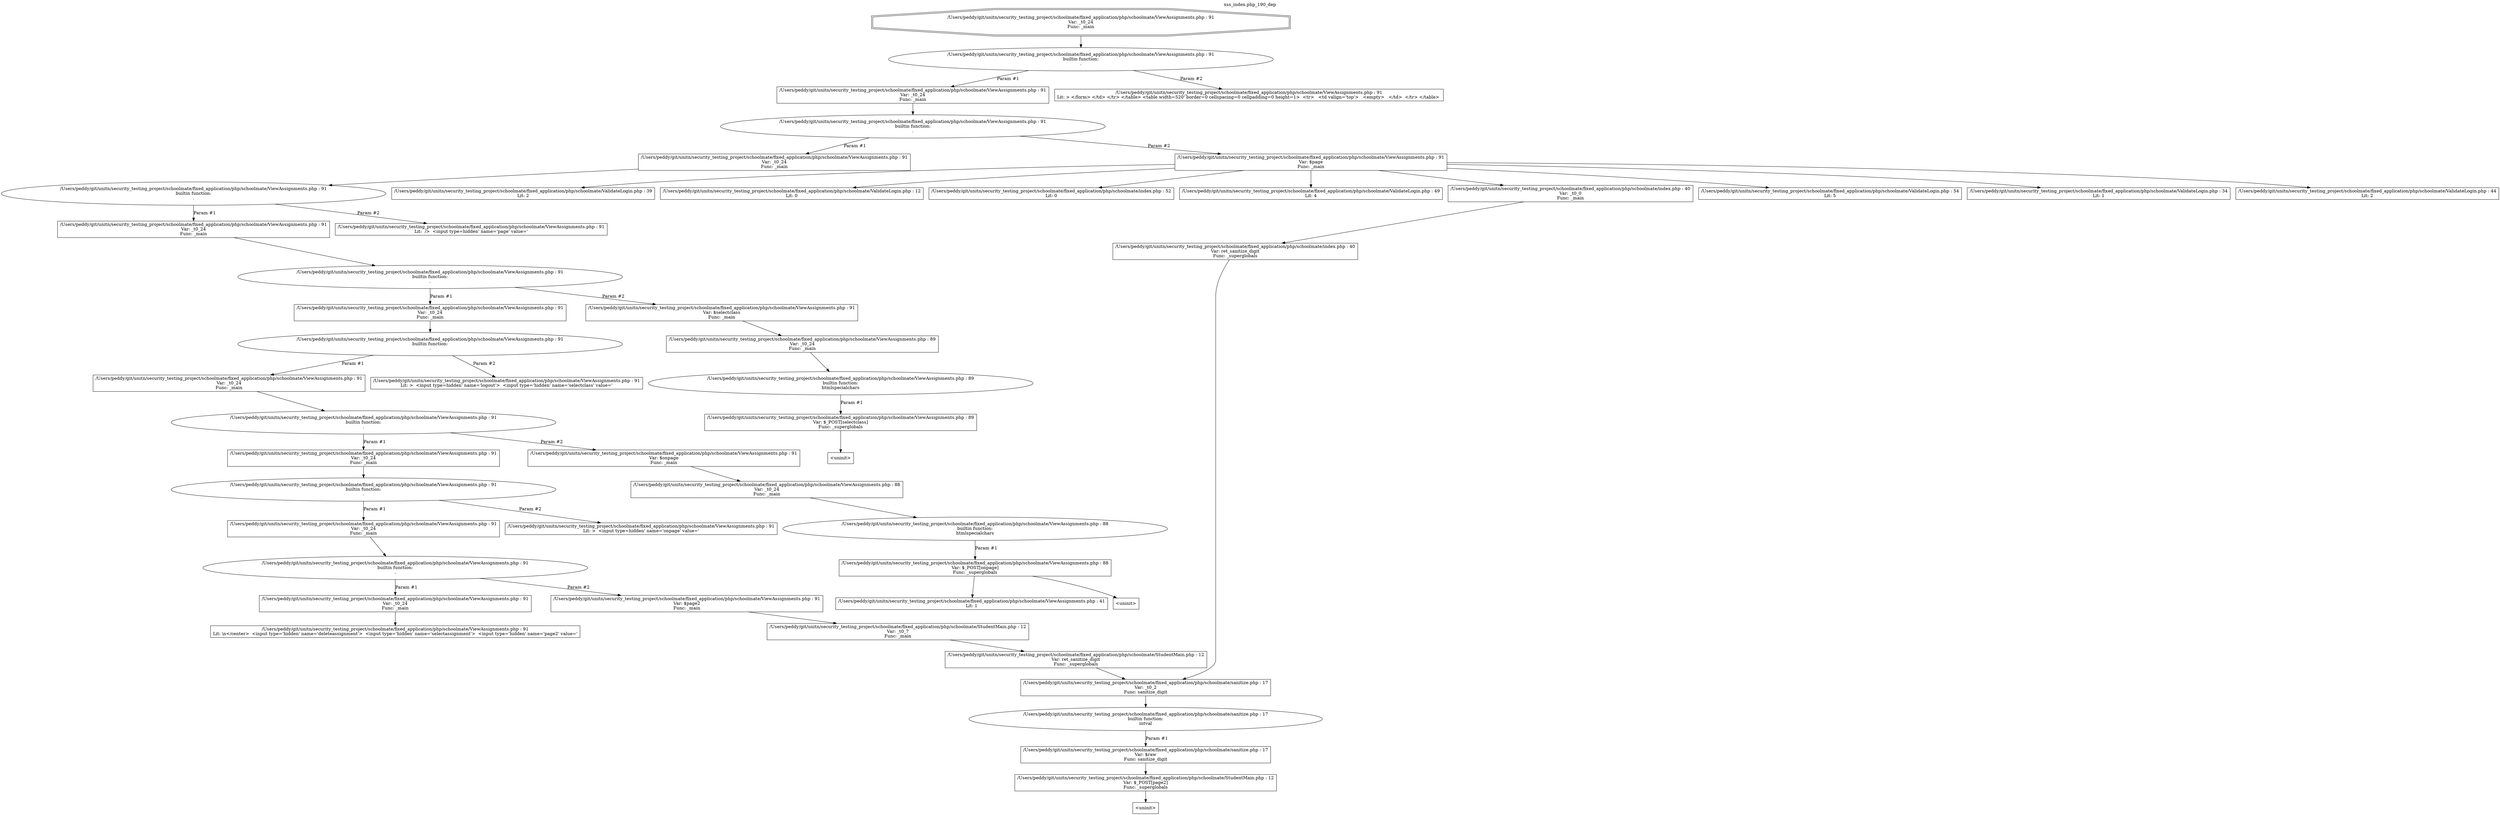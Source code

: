 digraph cfg {
  label="xss_index.php_190_dep";
  labelloc=t;
  n1 [shape=doubleoctagon, label="/Users/peddy/git/unitn/security_testing_project/schoolmate/fixed_application/php/schoolmate/ViewAssignments.php : 91\nVar: _t0_24\nFunc: _main\n"];
  n2 [shape=ellipse, label="/Users/peddy/git/unitn/security_testing_project/schoolmate/fixed_application/php/schoolmate/ViewAssignments.php : 91\nbuiltin function:\n.\n"];
  n3 [shape=box, label="/Users/peddy/git/unitn/security_testing_project/schoolmate/fixed_application/php/schoolmate/ViewAssignments.php : 91\nVar: _t0_24\nFunc: _main\n"];
  n4 [shape=ellipse, label="/Users/peddy/git/unitn/security_testing_project/schoolmate/fixed_application/php/schoolmate/ViewAssignments.php : 91\nbuiltin function:\n.\n"];
  n5 [shape=box, label="/Users/peddy/git/unitn/security_testing_project/schoolmate/fixed_application/php/schoolmate/ViewAssignments.php : 91\nVar: _t0_24\nFunc: _main\n"];
  n6 [shape=ellipse, label="/Users/peddy/git/unitn/security_testing_project/schoolmate/fixed_application/php/schoolmate/ViewAssignments.php : 91\nbuiltin function:\n.\n"];
  n7 [shape=box, label="/Users/peddy/git/unitn/security_testing_project/schoolmate/fixed_application/php/schoolmate/ViewAssignments.php : 91\nVar: _t0_24\nFunc: _main\n"];
  n8 [shape=ellipse, label="/Users/peddy/git/unitn/security_testing_project/schoolmate/fixed_application/php/schoolmate/ViewAssignments.php : 91\nbuiltin function:\n.\n"];
  n9 [shape=box, label="/Users/peddy/git/unitn/security_testing_project/schoolmate/fixed_application/php/schoolmate/ViewAssignments.php : 91\nVar: _t0_24\nFunc: _main\n"];
  n10 [shape=ellipse, label="/Users/peddy/git/unitn/security_testing_project/schoolmate/fixed_application/php/schoolmate/ViewAssignments.php : 91\nbuiltin function:\n.\n"];
  n11 [shape=box, label="/Users/peddy/git/unitn/security_testing_project/schoolmate/fixed_application/php/schoolmate/ViewAssignments.php : 91\nVar: _t0_24\nFunc: _main\n"];
  n12 [shape=ellipse, label="/Users/peddy/git/unitn/security_testing_project/schoolmate/fixed_application/php/schoolmate/ViewAssignments.php : 91\nbuiltin function:\n.\n"];
  n13 [shape=box, label="/Users/peddy/git/unitn/security_testing_project/schoolmate/fixed_application/php/schoolmate/ViewAssignments.php : 91\nVar: _t0_24\nFunc: _main\n"];
  n14 [shape=ellipse, label="/Users/peddy/git/unitn/security_testing_project/schoolmate/fixed_application/php/schoolmate/ViewAssignments.php : 91\nbuiltin function:\n.\n"];
  n15 [shape=box, label="/Users/peddy/git/unitn/security_testing_project/schoolmate/fixed_application/php/schoolmate/ViewAssignments.php : 91\nVar: _t0_24\nFunc: _main\n"];
  n16 [shape=ellipse, label="/Users/peddy/git/unitn/security_testing_project/schoolmate/fixed_application/php/schoolmate/ViewAssignments.php : 91\nbuiltin function:\n.\n"];
  n17 [shape=box, label="/Users/peddy/git/unitn/security_testing_project/schoolmate/fixed_application/php/schoolmate/ViewAssignments.php : 91\nVar: _t0_24\nFunc: _main\n"];
  n18 [shape=box, label="/Users/peddy/git/unitn/security_testing_project/schoolmate/fixed_application/php/schoolmate/ViewAssignments.php : 91\nLit: \\n</center>  <input type='hidden' name='deleteassignment'>  <input type='hidden' name='selectassignment'>  <input type='hidden' name='page2' value='\n"];
  n19 [shape=box, label="/Users/peddy/git/unitn/security_testing_project/schoolmate/fixed_application/php/schoolmate/ViewAssignments.php : 91\nVar: $page2\nFunc: _main\n"];
  n20 [shape=box, label="/Users/peddy/git/unitn/security_testing_project/schoolmate/fixed_application/php/schoolmate/StudentMain.php : 12\nVar: _t0_7\nFunc: _main\n"];
  n21 [shape=box, label="/Users/peddy/git/unitn/security_testing_project/schoolmate/fixed_application/php/schoolmate/StudentMain.php : 12\nVar: ret_sanitize_digit\nFunc: _superglobals\n"];
  n22 [shape=box, label="/Users/peddy/git/unitn/security_testing_project/schoolmate/fixed_application/php/schoolmate/sanitize.php : 17\nVar: _t0_2\nFunc: sanitize_digit\n"];
  n23 [shape=ellipse, label="/Users/peddy/git/unitn/security_testing_project/schoolmate/fixed_application/php/schoolmate/sanitize.php : 17\nbuiltin function:\nintval\n"];
  n24 [shape=box, label="/Users/peddy/git/unitn/security_testing_project/schoolmate/fixed_application/php/schoolmate/sanitize.php : 17\nVar: $raw\nFunc: sanitize_digit\n"];
  n25 [shape=box, label="/Users/peddy/git/unitn/security_testing_project/schoolmate/fixed_application/php/schoolmate/StudentMain.php : 12\nVar: $_POST[page2]\nFunc: _superglobals\n"];
  n26 [shape=box, label="<uninit>"];
  n27 [shape=box, label="/Users/peddy/git/unitn/security_testing_project/schoolmate/fixed_application/php/schoolmate/ViewAssignments.php : 91\nLit: >  <input type=hidden' name='onpage' value='\n"];
  n28 [shape=box, label="/Users/peddy/git/unitn/security_testing_project/schoolmate/fixed_application/php/schoolmate/ViewAssignments.php : 91\nVar: $onpage\nFunc: _main\n"];
  n29 [shape=box, label="/Users/peddy/git/unitn/security_testing_project/schoolmate/fixed_application/php/schoolmate/ViewAssignments.php : 88\nVar: _t0_24\nFunc: _main\n"];
  n30 [shape=ellipse, label="/Users/peddy/git/unitn/security_testing_project/schoolmate/fixed_application/php/schoolmate/ViewAssignments.php : 88\nbuiltin function:\nhtmlspecialchars\n"];
  n31 [shape=box, label="/Users/peddy/git/unitn/security_testing_project/schoolmate/fixed_application/php/schoolmate/ViewAssignments.php : 88\nVar: $_POST[onpage]\nFunc: _superglobals\n"];
  n32 [shape=box, label="/Users/peddy/git/unitn/security_testing_project/schoolmate/fixed_application/php/schoolmate/ViewAssignments.php : 41\nLit: 1\n"];
  n33 [shape=box, label="<uninit>"];
  n34 [shape=box, label="/Users/peddy/git/unitn/security_testing_project/schoolmate/fixed_application/php/schoolmate/ViewAssignments.php : 91\nLit: >  <input type=hidden' name='logout'>  <input type='hidden' name='selectclass' value='\n"];
  n35 [shape=box, label="/Users/peddy/git/unitn/security_testing_project/schoolmate/fixed_application/php/schoolmate/ViewAssignments.php : 91\nVar: $selectclass\nFunc: _main\n"];
  n36 [shape=box, label="/Users/peddy/git/unitn/security_testing_project/schoolmate/fixed_application/php/schoolmate/ViewAssignments.php : 89\nVar: _t0_24\nFunc: _main\n"];
  n37 [shape=ellipse, label="/Users/peddy/git/unitn/security_testing_project/schoolmate/fixed_application/php/schoolmate/ViewAssignments.php : 89\nbuiltin function:\nhtmlspecialchars\n"];
  n38 [shape=box, label="/Users/peddy/git/unitn/security_testing_project/schoolmate/fixed_application/php/schoolmate/ViewAssignments.php : 89\nVar: $_POST[selectclass]\nFunc: _superglobals\n"];
  n39 [shape=box, label="<uninit>"];
  n40 [shape=box, label="/Users/peddy/git/unitn/security_testing_project/schoolmate/fixed_application/php/schoolmate/ViewAssignments.php : 91\nLit:  />  <input type=hidden' name='page' value='\n"];
  n41 [shape=box, label="/Users/peddy/git/unitn/security_testing_project/schoolmate/fixed_application/php/schoolmate/ViewAssignments.php : 91\nVar: $page\nFunc: _main\n"];
  n42 [shape=box, label="/Users/peddy/git/unitn/security_testing_project/schoolmate/fixed_application/php/schoolmate/ValidateLogin.php : 39\nLit: 2\n"];
  n43 [shape=box, label="/Users/peddy/git/unitn/security_testing_project/schoolmate/fixed_application/php/schoolmate/ValidateLogin.php : 12\nLit: 0\n"];
  n44 [shape=box, label="/Users/peddy/git/unitn/security_testing_project/schoolmate/fixed_application/php/schoolmate/index.php : 52\nLit: 0\n"];
  n45 [shape=box, label="/Users/peddy/git/unitn/security_testing_project/schoolmate/fixed_application/php/schoolmate/ValidateLogin.php : 49\nLit: 4\n"];
  n46 [shape=box, label="/Users/peddy/git/unitn/security_testing_project/schoolmate/fixed_application/php/schoolmate/index.php : 40\nVar: _t0_0\nFunc: _main\n"];
  n47 [shape=box, label="/Users/peddy/git/unitn/security_testing_project/schoolmate/fixed_application/php/schoolmate/index.php : 40\nVar: ret_sanitize_digit\nFunc: _superglobals\n"];
  n48 [shape=box, label="/Users/peddy/git/unitn/security_testing_project/schoolmate/fixed_application/php/schoolmate/ValidateLogin.php : 54\nLit: 5\n"];
  n49 [shape=box, label="/Users/peddy/git/unitn/security_testing_project/schoolmate/fixed_application/php/schoolmate/ValidateLogin.php : 34\nLit: 1\n"];
  n50 [shape=box, label="/Users/peddy/git/unitn/security_testing_project/schoolmate/fixed_application/php/schoolmate/ValidateLogin.php : 44\nLit: 2\n"];
  n51 [shape=box, label="/Users/peddy/git/unitn/security_testing_project/schoolmate/fixed_application/php/schoolmate/ViewAssignments.php : 91\nLit: > </form> </td> </tr> </table> <table width=520' border=0 cellspacing=0 cellpadding=0 height=1>  <tr>   <td valign='top'>   <empty>   </td>  </tr> </table> \n"];
  n1 -> n2;
  n3 -> n4;
  n5 -> n6;
  n7 -> n8;
  n9 -> n10;
  n11 -> n12;
  n13 -> n14;
  n15 -> n16;
  n17 -> n18;
  n16 -> n17[label="Param #1"];
  n16 -> n19[label="Param #2"];
  n22 -> n23;
  n25 -> n26;
  n24 -> n25;
  n23 -> n24[label="Param #1"];
  n21 -> n22;
  n20 -> n21;
  n19 -> n20;
  n14 -> n15[label="Param #1"];
  n14 -> n27[label="Param #2"];
  n12 -> n13[label="Param #1"];
  n12 -> n28[label="Param #2"];
  n29 -> n30;
  n31 -> n32;
  n31 -> n33;
  n30 -> n31[label="Param #1"];
  n28 -> n29;
  n10 -> n11[label="Param #1"];
  n10 -> n34[label="Param #2"];
  n8 -> n9[label="Param #1"];
  n8 -> n35[label="Param #2"];
  n36 -> n37;
  n38 -> n39;
  n37 -> n38[label="Param #1"];
  n35 -> n36;
  n6 -> n7[label="Param #1"];
  n6 -> n40[label="Param #2"];
  n4 -> n5[label="Param #1"];
  n4 -> n41[label="Param #2"];
  n41 -> n42;
  n41 -> n43;
  n41 -> n44;
  n41 -> n45;
  n41 -> n46;
  n41 -> n48;
  n41 -> n49;
  n41 -> n50;
  n47 -> n22;
  n46 -> n47;
  n2 -> n3[label="Param #1"];
  n2 -> n51[label="Param #2"];
}
